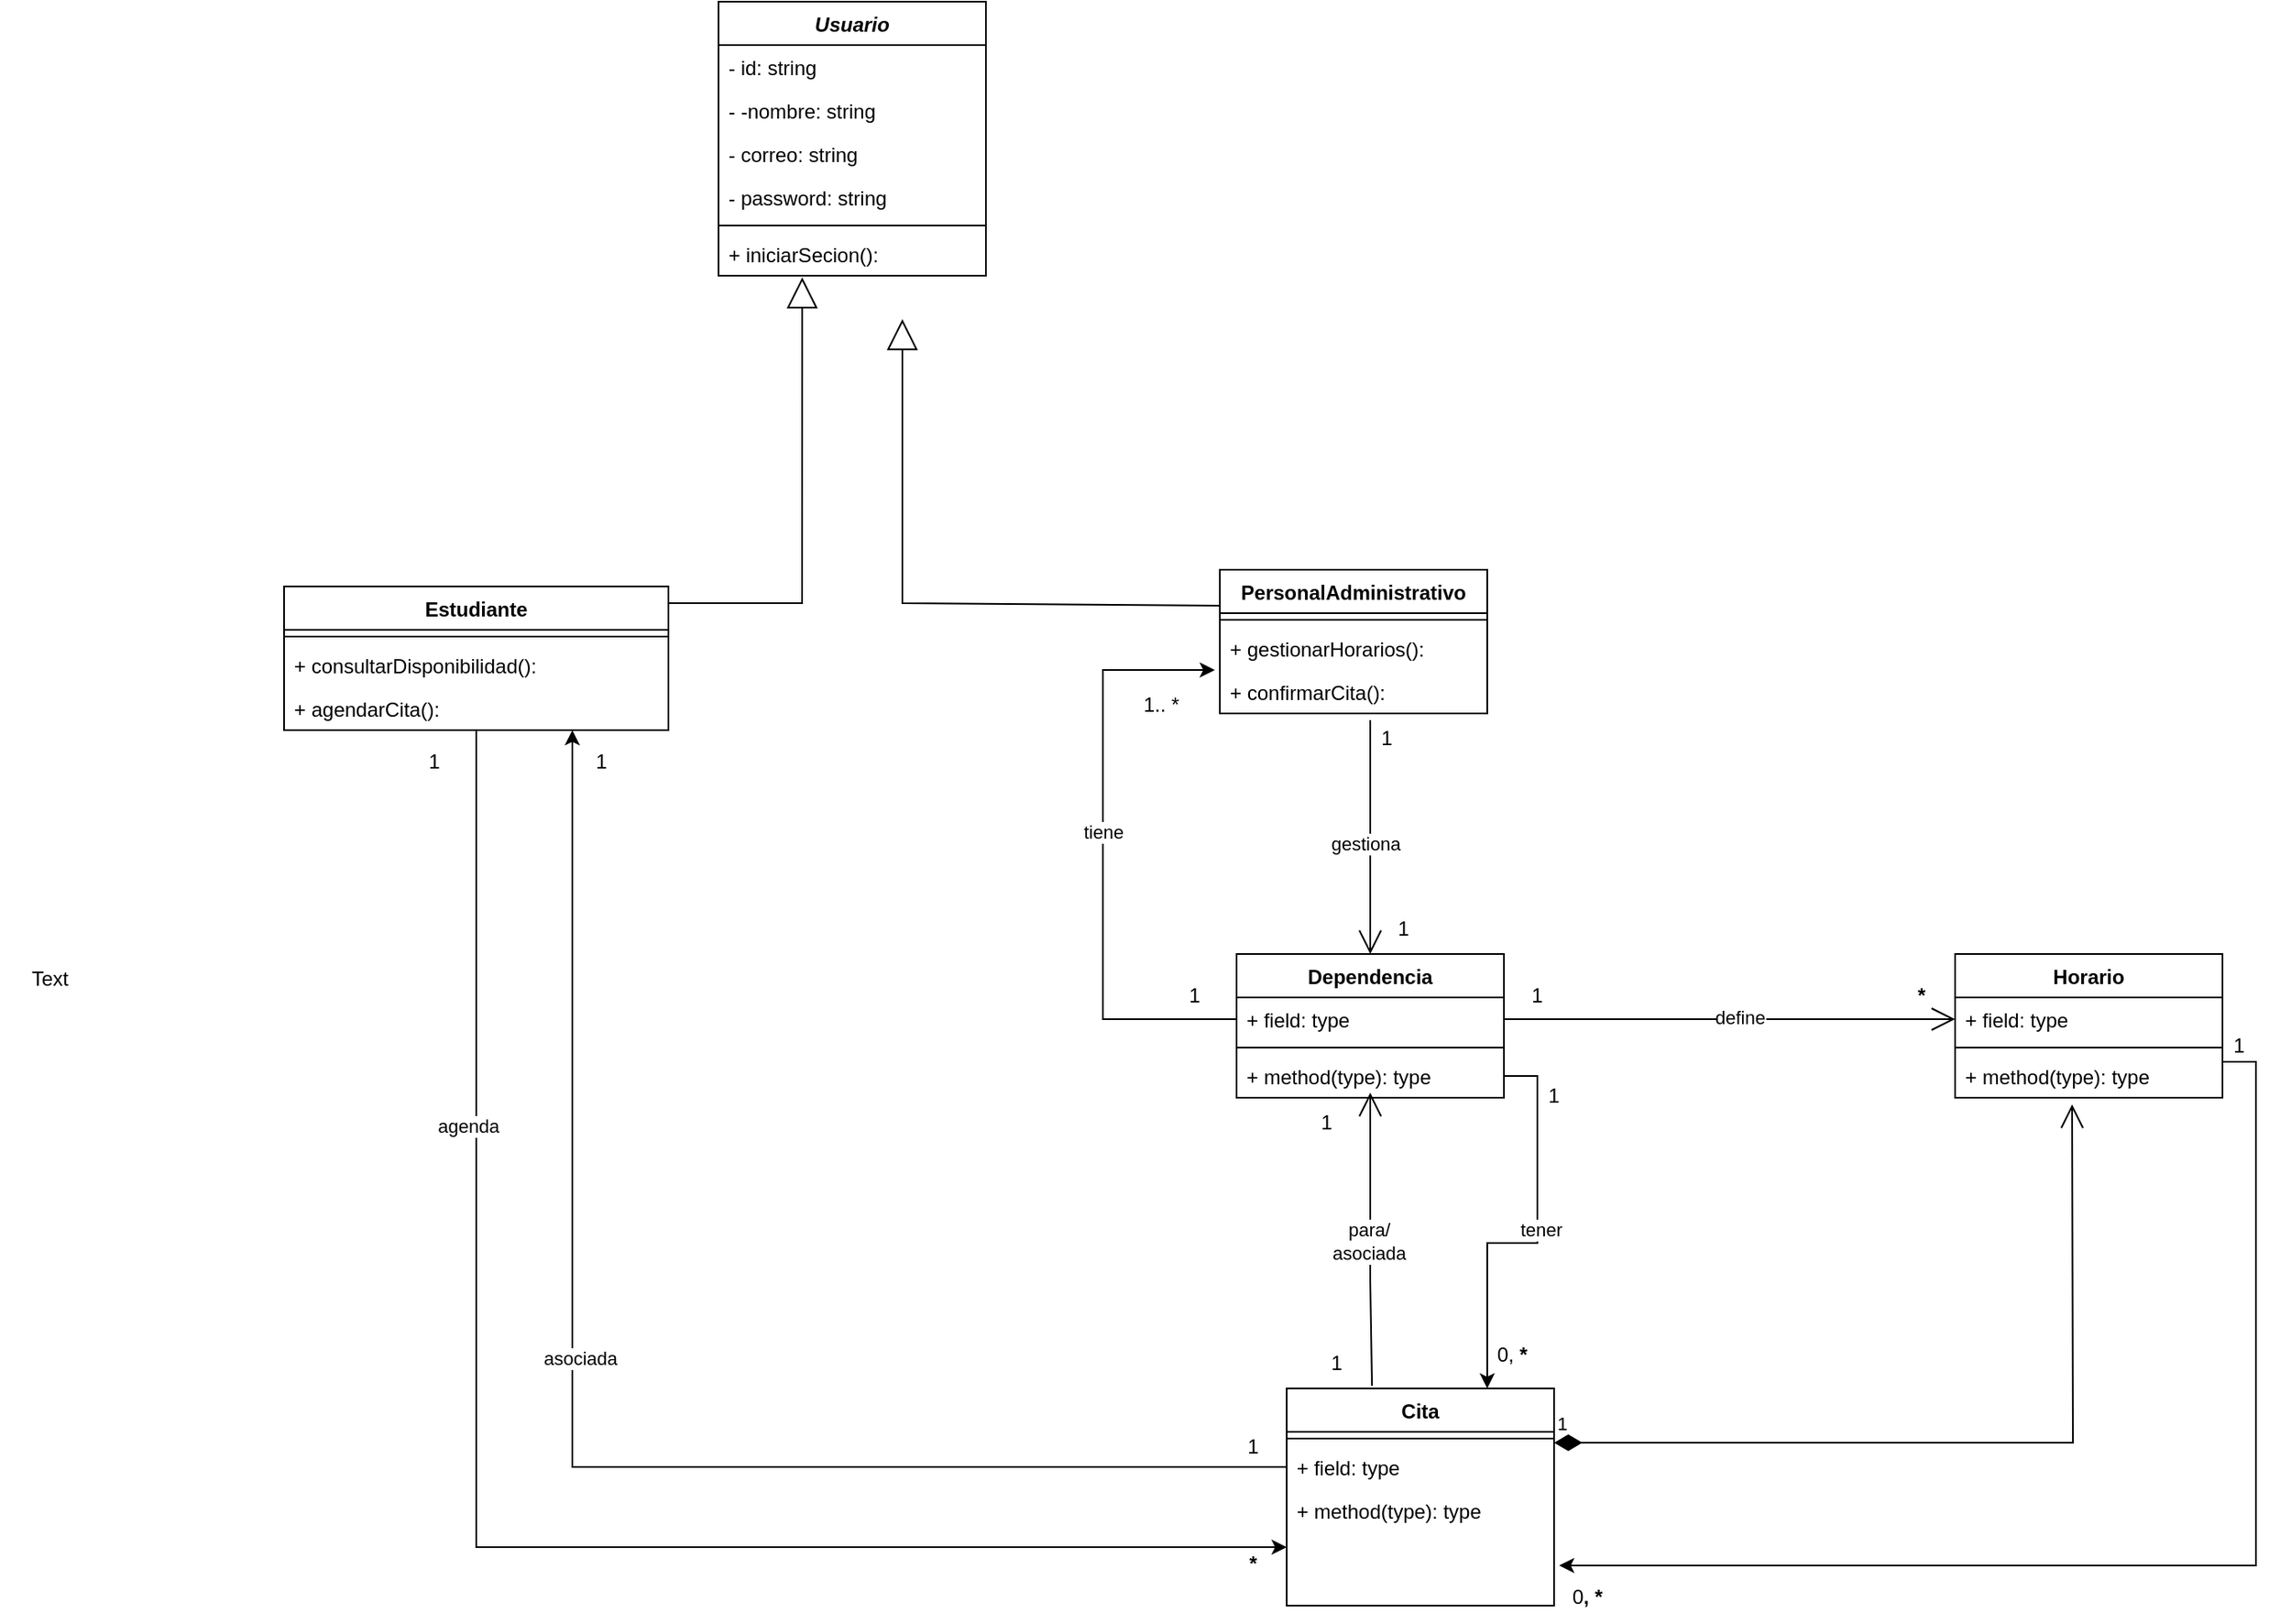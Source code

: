 <mxfile version="24.9.1">
  <diagram id="C5RBs43oDa-KdzZeNtuy" name="Page-1">
    <mxGraphModel dx="2261" dy="774" grid="1" gridSize="10" guides="1" tooltips="1" connect="1" arrows="1" fold="1" page="1" pageScale="1" pageWidth="827" pageHeight="1169" math="0" shadow="0">
      <root>
        <mxCell id="WIyWlLk6GJQsqaUBKTNV-0" />
        <mxCell id="WIyWlLk6GJQsqaUBKTNV-1" parent="WIyWlLk6GJQsqaUBKTNV-0" />
        <mxCell id="BlcIr8X8Q4Efm-OHUOAF-0" value="&lt;i&gt;Usuario&lt;/i&gt;" style="swimlane;fontStyle=1;align=center;verticalAlign=top;childLayout=stackLayout;horizontal=1;startSize=26;horizontalStack=0;resizeParent=1;resizeParentMax=0;resizeLast=0;collapsible=1;marginBottom=0;whiteSpace=wrap;html=1;" vertex="1" parent="WIyWlLk6GJQsqaUBKTNV-1">
          <mxGeometry x="50" y="60" width="160" height="164" as="geometry" />
        </mxCell>
        <mxCell id="BlcIr8X8Q4Efm-OHUOAF-29" value="- id: string" style="text;strokeColor=none;fillColor=none;align=left;verticalAlign=top;spacingLeft=4;spacingRight=4;overflow=hidden;rotatable=0;points=[[0,0.5],[1,0.5]];portConstraint=eastwest;whiteSpace=wrap;html=1;" vertex="1" parent="BlcIr8X8Q4Efm-OHUOAF-0">
          <mxGeometry y="26" width="160" height="26" as="geometry" />
        </mxCell>
        <mxCell id="BlcIr8X8Q4Efm-OHUOAF-30" value="- -nombre: string" style="text;strokeColor=none;fillColor=none;align=left;verticalAlign=top;spacingLeft=4;spacingRight=4;overflow=hidden;rotatable=0;points=[[0,0.5],[1,0.5]];portConstraint=eastwest;whiteSpace=wrap;html=1;" vertex="1" parent="BlcIr8X8Q4Efm-OHUOAF-0">
          <mxGeometry y="52" width="160" height="26" as="geometry" />
        </mxCell>
        <mxCell id="BlcIr8X8Q4Efm-OHUOAF-31" value="- correo: string" style="text;strokeColor=none;fillColor=none;align=left;verticalAlign=top;spacingLeft=4;spacingRight=4;overflow=hidden;rotatable=0;points=[[0,0.5],[1,0.5]];portConstraint=eastwest;whiteSpace=wrap;html=1;" vertex="1" parent="BlcIr8X8Q4Efm-OHUOAF-0">
          <mxGeometry y="78" width="160" height="26" as="geometry" />
        </mxCell>
        <mxCell id="BlcIr8X8Q4Efm-OHUOAF-1" value="- password: string" style="text;strokeColor=none;fillColor=none;align=left;verticalAlign=top;spacingLeft=4;spacingRight=4;overflow=hidden;rotatable=0;points=[[0,0.5],[1,0.5]];portConstraint=eastwest;whiteSpace=wrap;html=1;" vertex="1" parent="BlcIr8X8Q4Efm-OHUOAF-0">
          <mxGeometry y="104" width="160" height="26" as="geometry" />
        </mxCell>
        <mxCell id="BlcIr8X8Q4Efm-OHUOAF-2" value="" style="line;strokeWidth=1;fillColor=none;align=left;verticalAlign=middle;spacingTop=-1;spacingLeft=3;spacingRight=3;rotatable=0;labelPosition=right;points=[];portConstraint=eastwest;strokeColor=inherit;" vertex="1" parent="BlcIr8X8Q4Efm-OHUOAF-0">
          <mxGeometry y="130" width="160" height="8" as="geometry" />
        </mxCell>
        <mxCell id="BlcIr8X8Q4Efm-OHUOAF-3" value="+ iniciarSecion():" style="text;strokeColor=none;fillColor=none;align=left;verticalAlign=top;spacingLeft=4;spacingRight=4;overflow=hidden;rotatable=0;points=[[0,0.5],[1,0.5]];portConstraint=eastwest;whiteSpace=wrap;html=1;" vertex="1" parent="BlcIr8X8Q4Efm-OHUOAF-0">
          <mxGeometry y="138" width="160" height="26" as="geometry" />
        </mxCell>
        <mxCell id="BlcIr8X8Q4Efm-OHUOAF-5" value="Estudiante" style="swimlane;fontStyle=1;align=center;verticalAlign=top;childLayout=stackLayout;horizontal=1;startSize=26;horizontalStack=0;resizeParent=1;resizeParentMax=0;resizeLast=0;collapsible=1;marginBottom=0;whiteSpace=wrap;html=1;" vertex="1" parent="WIyWlLk6GJQsqaUBKTNV-1">
          <mxGeometry x="-210" y="410" width="230" height="86" as="geometry" />
        </mxCell>
        <mxCell id="BlcIr8X8Q4Efm-OHUOAF-7" value="" style="line;strokeWidth=1;fillColor=none;align=left;verticalAlign=middle;spacingTop=-1;spacingLeft=3;spacingRight=3;rotatable=0;labelPosition=right;points=[];portConstraint=eastwest;strokeColor=inherit;" vertex="1" parent="BlcIr8X8Q4Efm-OHUOAF-5">
          <mxGeometry y="26" width="230" height="8" as="geometry" />
        </mxCell>
        <mxCell id="BlcIr8X8Q4Efm-OHUOAF-33" value="+ consultarDisponibilidad():" style="text;strokeColor=none;fillColor=none;align=left;verticalAlign=top;spacingLeft=4;spacingRight=4;overflow=hidden;rotatable=0;points=[[0,0.5],[1,0.5]];portConstraint=eastwest;whiteSpace=wrap;html=1;" vertex="1" parent="BlcIr8X8Q4Efm-OHUOAF-5">
          <mxGeometry y="34" width="230" height="26" as="geometry" />
        </mxCell>
        <mxCell id="BlcIr8X8Q4Efm-OHUOAF-8" value="+ agendarCita():" style="text;strokeColor=none;fillColor=none;align=left;verticalAlign=top;spacingLeft=4;spacingRight=4;overflow=hidden;rotatable=0;points=[[0,0.5],[1,0.5]];portConstraint=eastwest;whiteSpace=wrap;html=1;" vertex="1" parent="BlcIr8X8Q4Efm-OHUOAF-5">
          <mxGeometry y="60" width="230" height="26" as="geometry" />
        </mxCell>
        <mxCell id="BlcIr8X8Q4Efm-OHUOAF-9" value="PersonalAdministrativo" style="swimlane;fontStyle=1;align=center;verticalAlign=top;childLayout=stackLayout;horizontal=1;startSize=26;horizontalStack=0;resizeParent=1;resizeParentMax=0;resizeLast=0;collapsible=1;marginBottom=0;whiteSpace=wrap;html=1;" vertex="1" parent="WIyWlLk6GJQsqaUBKTNV-1">
          <mxGeometry x="350" y="400" width="160" height="86" as="geometry" />
        </mxCell>
        <mxCell id="BlcIr8X8Q4Efm-OHUOAF-11" value="" style="line;strokeWidth=1;fillColor=none;align=left;verticalAlign=middle;spacingTop=-1;spacingLeft=3;spacingRight=3;rotatable=0;labelPosition=right;points=[];portConstraint=eastwest;strokeColor=inherit;" vertex="1" parent="BlcIr8X8Q4Efm-OHUOAF-9">
          <mxGeometry y="26" width="160" height="8" as="geometry" />
        </mxCell>
        <mxCell id="BlcIr8X8Q4Efm-OHUOAF-34" value="+ gestionarHorarios():" style="text;strokeColor=none;fillColor=none;align=left;verticalAlign=top;spacingLeft=4;spacingRight=4;overflow=hidden;rotatable=0;points=[[0,0.5],[1,0.5]];portConstraint=eastwest;whiteSpace=wrap;html=1;" vertex="1" parent="BlcIr8X8Q4Efm-OHUOAF-9">
          <mxGeometry y="34" width="160" height="26" as="geometry" />
        </mxCell>
        <mxCell id="BlcIr8X8Q4Efm-OHUOAF-12" value="+ confirmarCita():" style="text;strokeColor=none;fillColor=none;align=left;verticalAlign=top;spacingLeft=4;spacingRight=4;overflow=hidden;rotatable=0;points=[[0,0.5],[1,0.5]];portConstraint=eastwest;whiteSpace=wrap;html=1;" vertex="1" parent="BlcIr8X8Q4Efm-OHUOAF-9">
          <mxGeometry y="60" width="160" height="26" as="geometry" />
        </mxCell>
        <mxCell id="BlcIr8X8Q4Efm-OHUOAF-13" value="Cita" style="swimlane;fontStyle=1;align=center;verticalAlign=top;childLayout=stackLayout;horizontal=1;startSize=26;horizontalStack=0;resizeParent=1;resizeParentMax=0;resizeLast=0;collapsible=1;marginBottom=0;whiteSpace=wrap;html=1;" vertex="1" parent="WIyWlLk6GJQsqaUBKTNV-1">
          <mxGeometry x="390" y="890" width="160" height="130" as="geometry" />
        </mxCell>
        <mxCell id="BlcIr8X8Q4Efm-OHUOAF-15" value="" style="line;strokeWidth=1;fillColor=none;align=left;verticalAlign=middle;spacingTop=-1;spacingLeft=3;spacingRight=3;rotatable=0;labelPosition=right;points=[];portConstraint=eastwest;strokeColor=inherit;" vertex="1" parent="BlcIr8X8Q4Efm-OHUOAF-13">
          <mxGeometry y="26" width="160" height="8" as="geometry" />
        </mxCell>
        <mxCell id="BlcIr8X8Q4Efm-OHUOAF-14" value="+ field: type" style="text;strokeColor=none;fillColor=none;align=left;verticalAlign=top;spacingLeft=4;spacingRight=4;overflow=hidden;rotatable=0;points=[[0,0.5],[1,0.5]];portConstraint=eastwest;whiteSpace=wrap;html=1;" vertex="1" parent="BlcIr8X8Q4Efm-OHUOAF-13">
          <mxGeometry y="34" width="160" height="26" as="geometry" />
        </mxCell>
        <mxCell id="BlcIr8X8Q4Efm-OHUOAF-16" value="+ method(type): type" style="text;strokeColor=none;fillColor=none;align=left;verticalAlign=top;spacingLeft=4;spacingRight=4;overflow=hidden;rotatable=0;points=[[0,0.5],[1,0.5]];portConstraint=eastwest;whiteSpace=wrap;html=1;" vertex="1" parent="BlcIr8X8Q4Efm-OHUOAF-13">
          <mxGeometry y="60" width="160" height="70" as="geometry" />
        </mxCell>
        <mxCell id="BlcIr8X8Q4Efm-OHUOAF-17" value="Horario" style="swimlane;fontStyle=1;align=center;verticalAlign=top;childLayout=stackLayout;horizontal=1;startSize=26;horizontalStack=0;resizeParent=1;resizeParentMax=0;resizeLast=0;collapsible=1;marginBottom=0;whiteSpace=wrap;html=1;" vertex="1" parent="WIyWlLk6GJQsqaUBKTNV-1">
          <mxGeometry x="790" y="630" width="160" height="86" as="geometry" />
        </mxCell>
        <mxCell id="BlcIr8X8Q4Efm-OHUOAF-18" value="+ field: type" style="text;strokeColor=none;fillColor=none;align=left;verticalAlign=top;spacingLeft=4;spacingRight=4;overflow=hidden;rotatable=0;points=[[0,0.5],[1,0.5]];portConstraint=eastwest;whiteSpace=wrap;html=1;" vertex="1" parent="BlcIr8X8Q4Efm-OHUOAF-17">
          <mxGeometry y="26" width="160" height="26" as="geometry" />
        </mxCell>
        <mxCell id="BlcIr8X8Q4Efm-OHUOAF-19" value="" style="line;strokeWidth=1;fillColor=none;align=left;verticalAlign=middle;spacingTop=-1;spacingLeft=3;spacingRight=3;rotatable=0;labelPosition=right;points=[];portConstraint=eastwest;strokeColor=inherit;" vertex="1" parent="BlcIr8X8Q4Efm-OHUOAF-17">
          <mxGeometry y="52" width="160" height="8" as="geometry" />
        </mxCell>
        <mxCell id="BlcIr8X8Q4Efm-OHUOAF-20" value="+ method(type): type" style="text;strokeColor=none;fillColor=none;align=left;verticalAlign=top;spacingLeft=4;spacingRight=4;overflow=hidden;rotatable=0;points=[[0,0.5],[1,0.5]];portConstraint=eastwest;whiteSpace=wrap;html=1;" vertex="1" parent="BlcIr8X8Q4Efm-OHUOAF-17">
          <mxGeometry y="60" width="160" height="26" as="geometry" />
        </mxCell>
        <mxCell id="BlcIr8X8Q4Efm-OHUOAF-21" value="Dependencia" style="swimlane;fontStyle=1;align=center;verticalAlign=top;childLayout=stackLayout;horizontal=1;startSize=26;horizontalStack=0;resizeParent=1;resizeParentMax=0;resizeLast=0;collapsible=1;marginBottom=0;whiteSpace=wrap;html=1;" vertex="1" parent="WIyWlLk6GJQsqaUBKTNV-1">
          <mxGeometry x="360" y="630" width="160" height="86" as="geometry" />
        </mxCell>
        <mxCell id="BlcIr8X8Q4Efm-OHUOAF-22" value="+ field: type" style="text;strokeColor=none;fillColor=none;align=left;verticalAlign=top;spacingLeft=4;spacingRight=4;overflow=hidden;rotatable=0;points=[[0,0.5],[1,0.5]];portConstraint=eastwest;whiteSpace=wrap;html=1;" vertex="1" parent="BlcIr8X8Q4Efm-OHUOAF-21">
          <mxGeometry y="26" width="160" height="26" as="geometry" />
        </mxCell>
        <mxCell id="BlcIr8X8Q4Efm-OHUOAF-23" value="" style="line;strokeWidth=1;fillColor=none;align=left;verticalAlign=middle;spacingTop=-1;spacingLeft=3;spacingRight=3;rotatable=0;labelPosition=right;points=[];portConstraint=eastwest;strokeColor=inherit;" vertex="1" parent="BlcIr8X8Q4Efm-OHUOAF-21">
          <mxGeometry y="52" width="160" height="8" as="geometry" />
        </mxCell>
        <mxCell id="BlcIr8X8Q4Efm-OHUOAF-24" value="+ method(type): type" style="text;strokeColor=none;fillColor=none;align=left;verticalAlign=top;spacingLeft=4;spacingRight=4;overflow=hidden;rotatable=0;points=[[0,0.5],[1,0.5]];portConstraint=eastwest;whiteSpace=wrap;html=1;" vertex="1" parent="BlcIr8X8Q4Efm-OHUOAF-21">
          <mxGeometry y="60" width="160" height="26" as="geometry" />
        </mxCell>
        <mxCell id="BlcIr8X8Q4Efm-OHUOAF-25" value="" style="endArrow=block;endSize=16;endFill=0;html=1;rounded=0;exitX=1;exitY=0.116;exitDx=0;exitDy=0;entryX=0.313;entryY=1.038;entryDx=0;entryDy=0;entryPerimeter=0;exitPerimeter=0;" edge="1" parent="WIyWlLk6GJQsqaUBKTNV-1" source="BlcIr8X8Q4Efm-OHUOAF-5" target="BlcIr8X8Q4Efm-OHUOAF-3">
          <mxGeometry width="160" relative="1" as="geometry">
            <mxPoint x="-10" y="370" as="sourcePoint" />
            <mxPoint x="150" y="370" as="targetPoint" />
            <Array as="points">
              <mxPoint x="100" y="420" />
            </Array>
          </mxGeometry>
        </mxCell>
        <mxCell id="BlcIr8X8Q4Efm-OHUOAF-26" value="" style="endArrow=block;endSize=16;endFill=0;html=1;rounded=0;exitX=0;exitY=0.25;exitDx=0;exitDy=0;" edge="1" parent="WIyWlLk6GJQsqaUBKTNV-1" source="BlcIr8X8Q4Efm-OHUOAF-9">
          <mxGeometry width="160" relative="1" as="geometry">
            <mxPoint x="-10" y="370" as="sourcePoint" />
            <mxPoint x="160" y="250" as="targetPoint" />
            <Array as="points">
              <mxPoint x="160" y="420" />
            </Array>
          </mxGeometry>
        </mxCell>
        <mxCell id="BlcIr8X8Q4Efm-OHUOAF-35" value="1" style="endArrow=open;html=1;endSize=12;startArrow=diamondThin;startSize=14;startFill=1;edgeStyle=orthogonalEdgeStyle;align=left;verticalAlign=bottom;rounded=0;exitX=1;exitY=0.25;exitDx=0;exitDy=0;" edge="1" parent="WIyWlLk6GJQsqaUBKTNV-1" source="BlcIr8X8Q4Efm-OHUOAF-13">
          <mxGeometry x="-1" y="3" relative="1" as="geometry">
            <mxPoint x="550" y="716" as="sourcePoint" />
            <mxPoint x="860" y="720" as="targetPoint" />
          </mxGeometry>
        </mxCell>
        <mxCell id="BlcIr8X8Q4Efm-OHUOAF-40" value="" style="endArrow=open;endFill=1;endSize=12;html=1;rounded=0;entryX=0.5;entryY=0.885;entryDx=0;entryDy=0;entryPerimeter=0;exitX=0.319;exitY=-0.012;exitDx=0;exitDy=0;exitPerimeter=0;" edge="1" parent="WIyWlLk6GJQsqaUBKTNV-1" source="BlcIr8X8Q4Efm-OHUOAF-13" target="BlcIr8X8Q4Efm-OHUOAF-24">
          <mxGeometry width="160" relative="1" as="geometry">
            <mxPoint x="440" y="880" as="sourcePoint" />
            <mxPoint x="140" y="836" as="targetPoint" />
            <Array as="points">
              <mxPoint x="440" y="826" />
            </Array>
          </mxGeometry>
        </mxCell>
        <mxCell id="BlcIr8X8Q4Efm-OHUOAF-42" value="&lt;div&gt;para/&lt;/div&gt;&lt;div&gt;asociada&lt;br&gt;&lt;/div&gt;" style="edgeLabel;html=1;align=center;verticalAlign=middle;resizable=0;points=[];" vertex="1" connectable="0" parent="BlcIr8X8Q4Efm-OHUOAF-40">
          <mxGeometry x="-0.011" y="1" relative="1" as="geometry">
            <mxPoint as="offset" />
          </mxGeometry>
        </mxCell>
        <mxCell id="BlcIr8X8Q4Efm-OHUOAF-44" value="Text" style="text;html=1;align=center;verticalAlign=middle;whiteSpace=wrap;rounded=0;" vertex="1" parent="WIyWlLk6GJQsqaUBKTNV-1">
          <mxGeometry x="-380" y="630" width="60" height="30" as="geometry" />
        </mxCell>
        <mxCell id="BlcIr8X8Q4Efm-OHUOAF-45" value="1" style="text;html=1;align=center;verticalAlign=middle;whiteSpace=wrap;rounded=0;" vertex="1" parent="WIyWlLk6GJQsqaUBKTNV-1">
          <mxGeometry x="390" y="860" width="60" height="30" as="geometry" />
        </mxCell>
        <mxCell id="BlcIr8X8Q4Efm-OHUOAF-46" value="1" style="text;html=1;align=center;verticalAlign=middle;whiteSpace=wrap;rounded=0;" vertex="1" parent="WIyWlLk6GJQsqaUBKTNV-1">
          <mxGeometry x="384" y="716" width="60" height="30" as="geometry" />
        </mxCell>
        <mxCell id="BlcIr8X8Q4Efm-OHUOAF-48" value="" style="endArrow=open;endFill=1;endSize=12;html=1;rounded=0;entryX=0.5;entryY=0;entryDx=0;entryDy=0;" edge="1" parent="WIyWlLk6GJQsqaUBKTNV-1" target="BlcIr8X8Q4Efm-OHUOAF-21">
          <mxGeometry width="160" relative="1" as="geometry">
            <mxPoint x="440" y="490" as="sourcePoint" />
            <mxPoint x="480" y="640" as="targetPoint" />
          </mxGeometry>
        </mxCell>
        <mxCell id="BlcIr8X8Q4Efm-OHUOAF-49" value="gestiona" style="edgeLabel;html=1;align=center;verticalAlign=middle;resizable=0;points=[];" vertex="1" connectable="0" parent="BlcIr8X8Q4Efm-OHUOAF-48">
          <mxGeometry x="0.057" y="-3" relative="1" as="geometry">
            <mxPoint as="offset" />
          </mxGeometry>
        </mxCell>
        <mxCell id="BlcIr8X8Q4Efm-OHUOAF-50" value="1" style="text;html=1;align=center;verticalAlign=middle;whiteSpace=wrap;rounded=0;" vertex="1" parent="WIyWlLk6GJQsqaUBKTNV-1">
          <mxGeometry x="420" y="486" width="60" height="30" as="geometry" />
        </mxCell>
        <mxCell id="BlcIr8X8Q4Efm-OHUOAF-52" value="1" style="text;html=1;align=center;verticalAlign=middle;whiteSpace=wrap;rounded=0;" vertex="1" parent="WIyWlLk6GJQsqaUBKTNV-1">
          <mxGeometry x="430" y="600" width="60" height="30" as="geometry" />
        </mxCell>
        <mxCell id="BlcIr8X8Q4Efm-OHUOAF-53" value="" style="endArrow=open;endFill=1;endSize=12;html=1;rounded=0;entryX=0;entryY=0.5;entryDx=0;entryDy=0;" edge="1" parent="WIyWlLk6GJQsqaUBKTNV-1" source="BlcIr8X8Q4Efm-OHUOAF-22" target="BlcIr8X8Q4Efm-OHUOAF-18">
          <mxGeometry width="160" relative="1" as="geometry">
            <mxPoint x="540" y="672.5" as="sourcePoint" />
            <mxPoint x="700" y="672.5" as="targetPoint" />
          </mxGeometry>
        </mxCell>
        <mxCell id="BlcIr8X8Q4Efm-OHUOAF-54" value="define" style="edgeLabel;html=1;align=center;verticalAlign=middle;resizable=0;points=[];" vertex="1" connectable="0" parent="BlcIr8X8Q4Efm-OHUOAF-53">
          <mxGeometry x="0.044" y="1" relative="1" as="geometry">
            <mxPoint as="offset" />
          </mxGeometry>
        </mxCell>
        <mxCell id="BlcIr8X8Q4Efm-OHUOAF-55" value="1" style="text;html=1;align=center;verticalAlign=middle;whiteSpace=wrap;rounded=0;" vertex="1" parent="WIyWlLk6GJQsqaUBKTNV-1">
          <mxGeometry x="510" y="640" width="60" height="30" as="geometry" />
        </mxCell>
        <mxCell id="BlcIr8X8Q4Efm-OHUOAF-56" value="&lt;b&gt;*&lt;/b&gt;" style="text;html=1;align=center;verticalAlign=middle;whiteSpace=wrap;rounded=0;" vertex="1" parent="WIyWlLk6GJQsqaUBKTNV-1">
          <mxGeometry x="740" y="640" width="60" height="30" as="geometry" />
        </mxCell>
        <mxCell id="BlcIr8X8Q4Efm-OHUOAF-57" style="edgeStyle=orthogonalEdgeStyle;rounded=0;orthogonalLoop=1;jettySize=auto;html=1;entryX=0;entryY=0.5;entryDx=0;entryDy=0;" edge="1" parent="WIyWlLk6GJQsqaUBKTNV-1" source="BlcIr8X8Q4Efm-OHUOAF-5" target="BlcIr8X8Q4Efm-OHUOAF-16">
          <mxGeometry relative="1" as="geometry" />
        </mxCell>
        <mxCell id="BlcIr8X8Q4Efm-OHUOAF-58" value="agenda" style="edgeLabel;html=1;align=center;verticalAlign=middle;resizable=0;points=[];" vertex="1" connectable="0" parent="BlcIr8X8Q4Efm-OHUOAF-57">
          <mxGeometry x="-0.513" y="-5" relative="1" as="geometry">
            <mxPoint as="offset" />
          </mxGeometry>
        </mxCell>
        <mxCell id="BlcIr8X8Q4Efm-OHUOAF-60" value="1" style="text;html=1;align=center;verticalAlign=middle;whiteSpace=wrap;rounded=0;" vertex="1" parent="WIyWlLk6GJQsqaUBKTNV-1">
          <mxGeometry x="-150" y="500" width="60" height="30" as="geometry" />
        </mxCell>
        <mxCell id="BlcIr8X8Q4Efm-OHUOAF-61" value="&lt;b&gt;*&lt;/b&gt;" style="text;html=1;align=center;verticalAlign=middle;whiteSpace=wrap;rounded=0;" vertex="1" parent="WIyWlLk6GJQsqaUBKTNV-1">
          <mxGeometry x="340" y="980" width="60" height="30" as="geometry" />
        </mxCell>
        <mxCell id="BlcIr8X8Q4Efm-OHUOAF-62" style="edgeStyle=orthogonalEdgeStyle;rounded=0;orthogonalLoop=1;jettySize=auto;html=1;entryX=0.75;entryY=1;entryDx=0;entryDy=0;" edge="1" parent="WIyWlLk6GJQsqaUBKTNV-1" source="BlcIr8X8Q4Efm-OHUOAF-14" target="BlcIr8X8Q4Efm-OHUOAF-5">
          <mxGeometry relative="1" as="geometry" />
        </mxCell>
        <mxCell id="BlcIr8X8Q4Efm-OHUOAF-67" value="asociada" style="edgeLabel;html=1;align=center;verticalAlign=middle;resizable=0;points=[];" vertex="1" connectable="0" parent="BlcIr8X8Q4Efm-OHUOAF-62">
          <mxGeometry x="0.134" y="-3" relative="1" as="geometry">
            <mxPoint x="1" as="offset" />
          </mxGeometry>
        </mxCell>
        <mxCell id="BlcIr8X8Q4Efm-OHUOAF-63" value="1" style="text;html=1;align=center;verticalAlign=middle;whiteSpace=wrap;rounded=0;" vertex="1" parent="WIyWlLk6GJQsqaUBKTNV-1">
          <mxGeometry x="340" y="910" width="60" height="30" as="geometry" />
        </mxCell>
        <mxCell id="BlcIr8X8Q4Efm-OHUOAF-65" value="1" style="text;html=1;align=center;verticalAlign=middle;whiteSpace=wrap;rounded=0;" vertex="1" parent="WIyWlLk6GJQsqaUBKTNV-1">
          <mxGeometry x="-50" y="500" width="60" height="30" as="geometry" />
        </mxCell>
        <mxCell id="BlcIr8X8Q4Efm-OHUOAF-68" style="edgeStyle=orthogonalEdgeStyle;rounded=0;orthogonalLoop=1;jettySize=auto;html=1;entryX=1.019;entryY=0.657;entryDx=0;entryDy=0;entryPerimeter=0;exitX=1;exitY=0.75;exitDx=0;exitDy=0;" edge="1" parent="WIyWlLk6GJQsqaUBKTNV-1" source="BlcIr8X8Q4Efm-OHUOAF-17" target="BlcIr8X8Q4Efm-OHUOAF-16">
          <mxGeometry relative="1" as="geometry" />
        </mxCell>
        <mxCell id="BlcIr8X8Q4Efm-OHUOAF-69" value="1" style="text;html=1;align=center;verticalAlign=middle;whiteSpace=wrap;rounded=0;" vertex="1" parent="WIyWlLk6GJQsqaUBKTNV-1">
          <mxGeometry x="930" y="670" width="60" height="30" as="geometry" />
        </mxCell>
        <mxCell id="BlcIr8X8Q4Efm-OHUOAF-70" value="0&lt;b&gt;, *&lt;br&gt;&lt;/b&gt;" style="text;html=1;align=center;verticalAlign=middle;whiteSpace=wrap;rounded=0;" vertex="1" parent="WIyWlLk6GJQsqaUBKTNV-1">
          <mxGeometry x="540" y="1000" width="60" height="30" as="geometry" />
        </mxCell>
        <mxCell id="BlcIr8X8Q4Efm-OHUOAF-71" style="edgeStyle=orthogonalEdgeStyle;rounded=0;orthogonalLoop=1;jettySize=auto;html=1;entryX=0.75;entryY=0;entryDx=0;entryDy=0;" edge="1" parent="WIyWlLk6GJQsqaUBKTNV-1" source="BlcIr8X8Q4Efm-OHUOAF-24" target="BlcIr8X8Q4Efm-OHUOAF-13">
          <mxGeometry relative="1" as="geometry" />
        </mxCell>
        <mxCell id="BlcIr8X8Q4Efm-OHUOAF-75" value="tener" style="edgeLabel;html=1;align=center;verticalAlign=middle;resizable=0;points=[];" vertex="1" connectable="0" parent="BlcIr8X8Q4Efm-OHUOAF-71">
          <mxGeometry x="-0.055" y="2" relative="1" as="geometry">
            <mxPoint as="offset" />
          </mxGeometry>
        </mxCell>
        <mxCell id="BlcIr8X8Q4Efm-OHUOAF-72" value="1" style="text;html=1;align=center;verticalAlign=middle;whiteSpace=wrap;rounded=0;" vertex="1" parent="WIyWlLk6GJQsqaUBKTNV-1">
          <mxGeometry x="520" y="700" width="60" height="30" as="geometry" />
        </mxCell>
        <mxCell id="BlcIr8X8Q4Efm-OHUOAF-74" value="0, &lt;b&gt;*&lt;/b&gt;" style="text;html=1;align=center;verticalAlign=middle;whiteSpace=wrap;rounded=0;" vertex="1" parent="WIyWlLk6GJQsqaUBKTNV-1">
          <mxGeometry x="500" y="860" width="50" height="20" as="geometry" />
        </mxCell>
        <mxCell id="BlcIr8X8Q4Efm-OHUOAF-77" style="edgeStyle=orthogonalEdgeStyle;rounded=0;orthogonalLoop=1;jettySize=auto;html=1;entryX=-0.019;entryY=-0.038;entryDx=0;entryDy=0;entryPerimeter=0;exitX=0;exitY=0.5;exitDx=0;exitDy=0;" edge="1" parent="WIyWlLk6GJQsqaUBKTNV-1" source="BlcIr8X8Q4Efm-OHUOAF-22" target="BlcIr8X8Q4Efm-OHUOAF-12">
          <mxGeometry relative="1" as="geometry">
            <Array as="points">
              <mxPoint x="280" y="669" />
              <mxPoint x="280" y="460" />
            </Array>
          </mxGeometry>
        </mxCell>
        <mxCell id="BlcIr8X8Q4Efm-OHUOAF-81" value="tiene" style="edgeLabel;html=1;align=center;verticalAlign=middle;resizable=0;points=[];" vertex="1" connectable="0" parent="BlcIr8X8Q4Efm-OHUOAF-77">
          <mxGeometry x="0.079" relative="1" as="geometry">
            <mxPoint as="offset" />
          </mxGeometry>
        </mxCell>
        <mxCell id="BlcIr8X8Q4Efm-OHUOAF-78" value="1" style="text;html=1;align=center;verticalAlign=middle;whiteSpace=wrap;rounded=0;" vertex="1" parent="WIyWlLk6GJQsqaUBKTNV-1">
          <mxGeometry x="310" y="640" width="50" height="30" as="geometry" />
        </mxCell>
        <mxCell id="BlcIr8X8Q4Efm-OHUOAF-80" value="1.. *" style="text;html=1;align=center;verticalAlign=middle;whiteSpace=wrap;rounded=0;" vertex="1" parent="WIyWlLk6GJQsqaUBKTNV-1">
          <mxGeometry x="290" y="466" width="50" height="30" as="geometry" />
        </mxCell>
      </root>
    </mxGraphModel>
  </diagram>
</mxfile>
